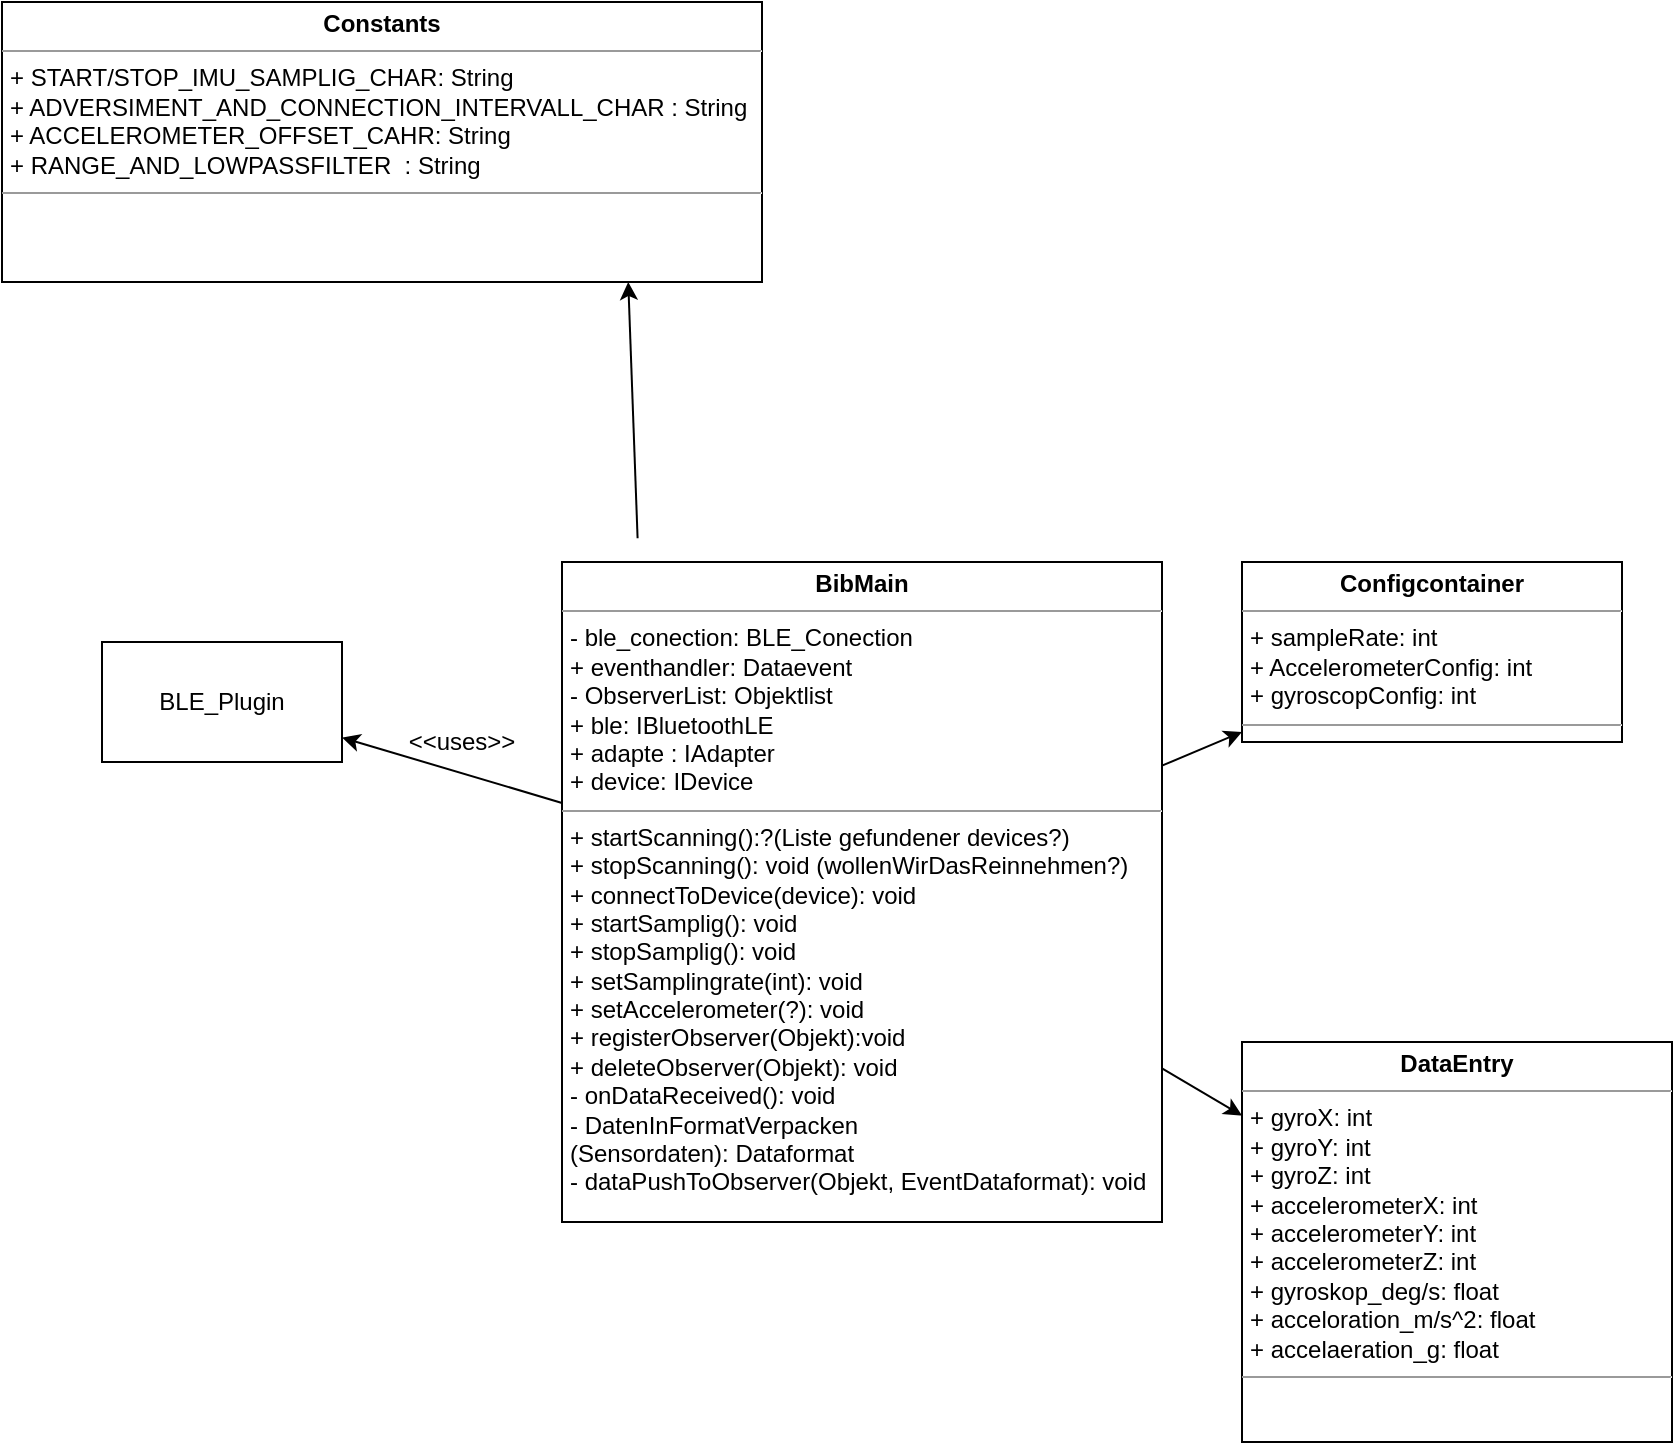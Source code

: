 <mxfile version="12.3.9" type="device" pages="1"><diagram name="Bibliothek" id="c4acf3e9-155e-7222-9cf6-157b1a14988f"><mxGraphModel dx="1102" dy="614" grid="1" gridSize="10" guides="1" tooltips="1" connect="1" arrows="1" fold="1" page="1" pageScale="1" pageWidth="850" pageHeight="1100" background="#ffffff" math="0" shadow="0"><root><mxCell id="0"/><mxCell id="1" parent="0"/><mxCell id="5d2195bd80daf111-18" value="&lt;p style=&quot;margin: 0px ; margin-top: 4px ; text-align: center&quot;&gt;&lt;b&gt;BibMain&lt;/b&gt;&lt;/p&gt;&lt;hr size=&quot;1&quot;&gt;&lt;p style=&quot;margin: 0px ; margin-left: 4px&quot;&gt;- ble_conection: BLE_Conection&lt;/p&gt;&lt;p style=&quot;margin: 0px ; margin-left: 4px&quot;&gt;+ eventhandler: Dataevent&lt;/p&gt;&lt;p style=&quot;margin: 0px ; margin-left: 4px&quot;&gt;- ObserverList: Objektlist&lt;/p&gt;&lt;p style=&quot;margin: 0px 0px 0px 4px&quot;&gt;+ ble: IBluetoothLE&lt;/p&gt;&lt;p style=&quot;margin: 0px 0px 0px 4px&quot;&gt;+ adapte : IAdapter&lt;/p&gt;&lt;p style=&quot;margin: 0px 0px 0px 4px&quot;&gt;+ device: IDevice&lt;/p&gt;&lt;hr size=&quot;1&quot;&gt;&lt;p style=&quot;margin: 0px 0px 0px 4px&quot;&gt;+ startScanning():?(Liste gefundener devices?)&lt;/p&gt;&lt;p style=&quot;margin: 0px 0px 0px 4px&quot;&gt;+ stopScanning(): void (wollenWirDasReinnehmen?)&lt;/p&gt;&lt;p style=&quot;margin: 0px 0px 0px 4px&quot;&gt;+ connectToDevice(device): void&amp;nbsp;&lt;/p&gt;&lt;p style=&quot;margin: 0px ; margin-left: 4px&quot;&gt;+ startSamplig(): void&lt;/p&gt;&lt;p style=&quot;margin: 0px ; margin-left: 4px&quot;&gt;+ stopSamplig(): void&lt;/p&gt;&lt;p style=&quot;margin: 0px ; margin-left: 4px&quot;&gt;+ setSamplingrate(int): void&lt;/p&gt;&lt;p style=&quot;margin: 0px ; margin-left: 4px&quot;&gt;+ setAccelerometer(?): void&lt;/p&gt;&lt;p style=&quot;margin: 0px ; margin-left: 4px&quot;&gt;+ registerObserver(Objekt):void&lt;/p&gt;&lt;p style=&quot;margin: 0px ; margin-left: 4px&quot;&gt;+ deleteObserver(Objekt): void&lt;/p&gt;&lt;p style=&quot;margin: 0px ; margin-left: 4px&quot;&gt;- onDataReceived(): void&lt;/p&gt;&lt;p style=&quot;margin: 0px 0px 0px 4px&quot;&gt;- DatenInFormatVerpacken&lt;/p&gt;&lt;p style=&quot;margin: 0px 0px 0px 4px&quot;&gt;(Sensordaten): Dataformat&lt;/p&gt;&lt;p style=&quot;margin: 0px ; margin-left: 4px&quot;&gt;- dataPushToObserver(Objekt, EventDataformat): void&lt;/p&gt;&lt;p style=&quot;margin: 0px ; margin-left: 4px&quot;&gt;&lt;br&gt;&lt;/p&gt;&lt;p style=&quot;margin: 0px ; margin-left: 4px&quot;&gt;&amp;nbsp;&lt;/p&gt;" style="verticalAlign=top;align=left;overflow=fill;fontSize=12;fontFamily=Helvetica;html=1;rounded=0;shadow=0;comic=0;labelBackgroundColor=none;strokeWidth=1" parent="1" vertex="1"><mxGeometry x="310" y="320" width="300" height="330" as="geometry"/></mxCell><mxCell id="oqZBq_ZXrEgjeE5D2r-v-1" value="&lt;p style=&quot;margin: 0px ; margin-top: 4px ; text-align: center&quot;&gt;&lt;b&gt;Constants&lt;/b&gt;&lt;/p&gt;&lt;hr size=&quot;1&quot;&gt;&lt;p style=&quot;margin: 0px ; margin-left: 4px&quot;&gt;+ START/STOP_IMU_SAMPLIG_CHAR: String&lt;/p&gt;&lt;p style=&quot;margin: 0px ; margin-left: 4px&quot;&gt;+ ADVERSIMENT_AND_CONNECTION_INTERVALL_CHAR : String&lt;/p&gt;&lt;p style=&quot;margin: 0px ; margin-left: 4px&quot;&gt;+ ACCELEROMETER_OFFSET_CAHR: String&lt;br&gt;&lt;/p&gt;&lt;p style=&quot;margin: 0px ; margin-left: 4px&quot;&gt;+ RANGE_AND_LOWPASSFILTER&amp;nbsp; : String&lt;/p&gt;&lt;hr size=&quot;1&quot;&gt;&lt;p style=&quot;margin: 0px ; margin-left: 4px&quot;&gt;&lt;br&gt;&lt;/p&gt;" style="verticalAlign=top;align=left;overflow=fill;fontSize=12;fontFamily=Helvetica;html=1;rounded=0;shadow=0;comic=0;labelBackgroundColor=none;strokeWidth=1" parent="1" vertex="1"><mxGeometry x="30" y="40" width="380" height="140" as="geometry"/></mxCell><mxCell id="oqZBq_ZXrEgjeE5D2r-v-2" value="&lt;p style=&quot;margin: 0px ; margin-top: 4px ; text-align: center&quot;&gt;&lt;b&gt;DataEntry&lt;/b&gt;&lt;/p&gt;&lt;hr size=&quot;1&quot;&gt;&lt;p style=&quot;margin: 0px ; margin-left: 4px&quot;&gt;+ gyroX: int&lt;br&gt;&lt;/p&gt;&lt;p style=&quot;margin: 0px ; margin-left: 4px&quot;&gt;+ gyroY: int&lt;br&gt;&lt;/p&gt;&lt;p style=&quot;margin: 0px ; margin-left: 4px&quot;&gt;+ gyroZ: int&lt;br&gt;&lt;/p&gt;&lt;p style=&quot;margin: 0px ; margin-left: 4px&quot;&gt;+ accelerometerX: int&lt;/p&gt;&lt;p style=&quot;margin: 0px ; margin-left: 4px&quot;&gt;+ accelerometerY: int&lt;br&gt;&lt;/p&gt;&lt;p style=&quot;margin: 0px ; margin-left: 4px&quot;&gt;+ accelerometerZ: int&lt;br&gt;&lt;/p&gt;&lt;p style=&quot;margin: 0px ; margin-left: 4px&quot;&gt;+ gyroskop_deg/s: float&lt;/p&gt;&lt;p style=&quot;margin: 0px ; margin-left: 4px&quot;&gt;+ acceloration_m/s^2: float&lt;/p&gt;&lt;p style=&quot;margin: 0px ; margin-left: 4px&quot;&gt;+ accelaeration_g: float&lt;/p&gt;&lt;hr size=&quot;1&quot;&gt;&lt;p style=&quot;margin: 0px ; margin-left: 4px&quot;&gt;&lt;br&gt;&lt;/p&gt;" style="verticalAlign=top;align=left;overflow=fill;fontSize=12;fontFamily=Helvetica;html=1;rounded=0;shadow=0;comic=0;labelBackgroundColor=none;strokeWidth=1" parent="1" vertex="1"><mxGeometry x="650" y="560" width="215" height="200" as="geometry"/></mxCell><mxCell id="oqZBq_ZXrEgjeE5D2r-v-4" value="&lt;p style=&quot;margin: 0px ; margin-top: 4px ; text-align: center&quot;&gt;&lt;b&gt;Configcontainer&lt;/b&gt;&lt;/p&gt;&lt;hr size=&quot;1&quot;&gt;&lt;p style=&quot;margin: 0px ; margin-left: 4px&quot;&gt;+ sampleRate: int&lt;/p&gt;&lt;p style=&quot;margin: 0px ; margin-left: 4px&quot;&gt;+ AccelerometerConfig: int&lt;/p&gt;&lt;p style=&quot;margin: 0px ; margin-left: 4px&quot;&gt;+ gyroscopConfig: int&lt;/p&gt;&lt;hr size=&quot;1&quot;&gt;&lt;p style=&quot;margin: 0px ; margin-left: 4px&quot;&gt;&lt;br&gt;&lt;/p&gt;" style="verticalAlign=top;align=left;overflow=fill;fontSize=12;fontFamily=Helvetica;html=1;rounded=0;shadow=0;comic=0;labelBackgroundColor=none;strokeWidth=1" parent="1" vertex="1"><mxGeometry x="650" y="320" width="190" height="90" as="geometry"/></mxCell><mxCell id="oqZBq_ZXrEgjeE5D2r-v-9" value="&amp;lt;&amp;lt;uses&amp;gt;&amp;gt;" style="text;html=1;strokeColor=none;fillColor=none;align=center;verticalAlign=middle;whiteSpace=wrap;rounded=0;" parent="1" vertex="1"><mxGeometry x="240" y="400" width="40" height="20" as="geometry"/></mxCell><mxCell id="oqZBq_ZXrEgjeE5D2r-v-14" value="" style="endArrow=classic;html=1;entryX=0.824;entryY=1;entryDx=0;entryDy=0;entryPerimeter=0;exitX=0.126;exitY=-0.036;exitDx=0;exitDy=0;exitPerimeter=0;" parent="1" source="5d2195bd80daf111-18" target="oqZBq_ZXrEgjeE5D2r-v-1" edge="1"><mxGeometry width="50" height="50" relative="1" as="geometry"><mxPoint x="30" y="1190" as="sourcePoint"/><mxPoint x="80" y="1140" as="targetPoint"/></mxGeometry></mxCell><mxCell id="oqZBq_ZXrEgjeE5D2r-v-15" value="" style="endArrow=classic;html=1;" parent="1" source="5d2195bd80daf111-18" target="oqZBq_ZXrEgjeE5D2r-v-4" edge="1"><mxGeometry width="50" height="50" relative="1" as="geometry"><mxPoint x="490" y="230" as="sourcePoint"/><mxPoint x="540" y="180" as="targetPoint"/></mxGeometry></mxCell><mxCell id="oqZBq_ZXrEgjeE5D2r-v-16" value="" style="endArrow=classic;html=1;" parent="1" source="5d2195bd80daf111-18" target="oqZBq_ZXrEgjeE5D2r-v-21" edge="1"><mxGeometry width="50" height="50" relative="1" as="geometry"><mxPoint x="30" y="1190" as="sourcePoint"/><mxPoint x="260" y="412.377" as="targetPoint"/></mxGeometry></mxCell><mxCell id="oqZBq_ZXrEgjeE5D2r-v-21" value="BLE_Plugin" style="rounded=0;whiteSpace=wrap;html=1;" parent="1" vertex="1"><mxGeometry x="80" y="360" width="120" height="60" as="geometry"/></mxCell><mxCell id="cv2HsyekUhA8YsAiXOVX-1" value="" style="endArrow=classic;html=1;" edge="1" parent="1" source="5d2195bd80daf111-18" target="oqZBq_ZXrEgjeE5D2r-v-2"><mxGeometry width="50" height="50" relative="1" as="geometry"><mxPoint x="30" y="830" as="sourcePoint"/><mxPoint x="80" y="780" as="targetPoint"/></mxGeometry></mxCell></root></mxGraphModel></diagram></mxfile>